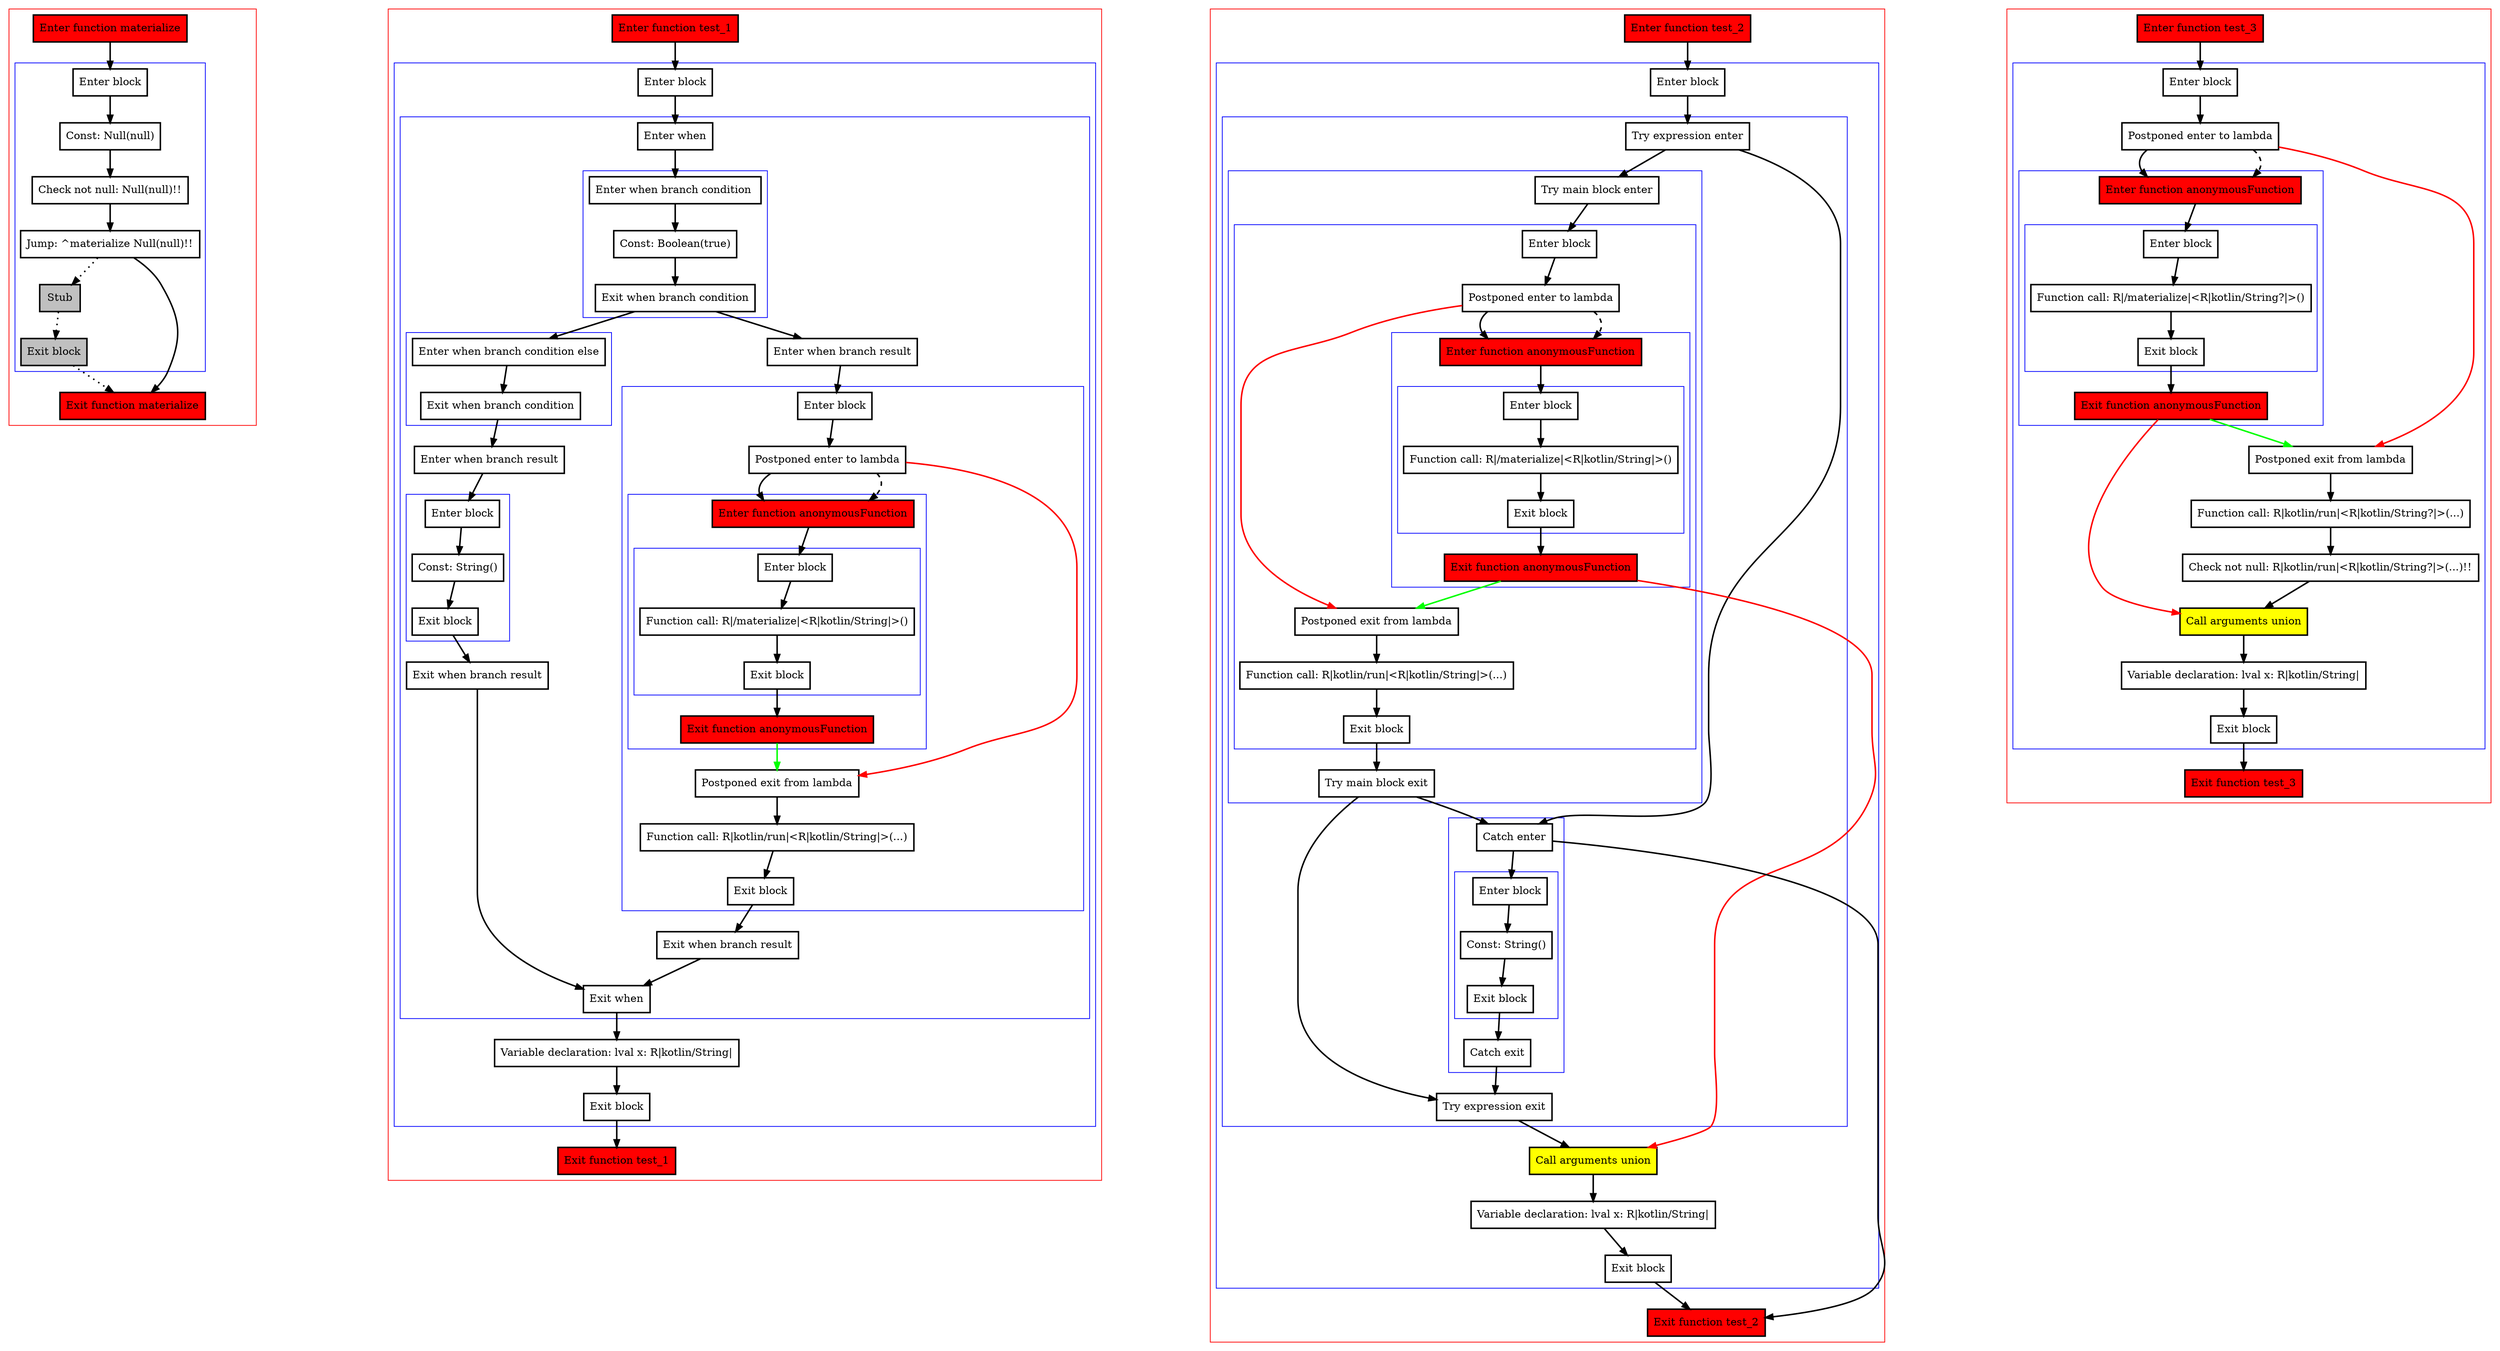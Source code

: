 digraph inplaceLambdaInControlFlowExpressions_kt {
    graph [nodesep=3]
    node [shape=box penwidth=2]
    edge [penwidth=2]

    subgraph cluster_0 {
        color=red
        0 [label="Enter function materialize" style="filled" fillcolor=red];
        subgraph cluster_1 {
            color=blue
            1 [label="Enter block"];
            2 [label="Const: Null(null)"];
            3 [label="Check not null: Null(null)!!"];
            4 [label="Jump: ^materialize Null(null)!!"];
            5 [label="Stub" style="filled" fillcolor=gray];
            6 [label="Exit block" style="filled" fillcolor=gray];
        }
        7 [label="Exit function materialize" style="filled" fillcolor=red];
    }
    0 -> {1};
    1 -> {2};
    2 -> {3};
    3 -> {4};
    4 -> {7};
    4 -> {5} [style=dotted];
    5 -> {6} [style=dotted];
    6 -> {7} [style=dotted];

    subgraph cluster_2 {
        color=red
        8 [label="Enter function test_1" style="filled" fillcolor=red];
        subgraph cluster_3 {
            color=blue
            9 [label="Enter block"];
            subgraph cluster_4 {
                color=blue
                10 [label="Enter when"];
                subgraph cluster_5 {
                    color=blue
                    11 [label="Enter when branch condition "];
                    12 [label="Const: Boolean(true)"];
                    13 [label="Exit when branch condition"];
                }
                subgraph cluster_6 {
                    color=blue
                    14 [label="Enter when branch condition else"];
                    15 [label="Exit when branch condition"];
                }
                16 [label="Enter when branch result"];
                subgraph cluster_7 {
                    color=blue
                    17 [label="Enter block"];
                    18 [label="Const: String()"];
                    19 [label="Exit block"];
                }
                20 [label="Exit when branch result"];
                21 [label="Enter when branch result"];
                subgraph cluster_8 {
                    color=blue
                    22 [label="Enter block"];
                    23 [label="Postponed enter to lambda"];
                    subgraph cluster_9 {
                        color=blue
                        32 [label="Enter function anonymousFunction" style="filled" fillcolor=red];
                        subgraph cluster_10 {
                            color=blue
                            33 [label="Enter block"];
                            34 [label="Function call: R|/materialize|<R|kotlin/String|>()"];
                            35 [label="Exit block"];
                        }
                        36 [label="Exit function anonymousFunction" style="filled" fillcolor=red];
                    }
                    24 [label="Postponed exit from lambda"];
                    25 [label="Function call: R|kotlin/run|<R|kotlin/String|>(...)"];
                    26 [label="Exit block"];
                }
                27 [label="Exit when branch result"];
                28 [label="Exit when"];
            }
            29 [label="Variable declaration: lval x: R|kotlin/String|"];
            30 [label="Exit block"];
        }
        31 [label="Exit function test_1" style="filled" fillcolor=red];
    }
    8 -> {9};
    9 -> {10};
    10 -> {11};
    11 -> {12};
    12 -> {13};
    13 -> {21 14};
    14 -> {15};
    15 -> {16};
    16 -> {17};
    17 -> {18};
    18 -> {19};
    19 -> {20};
    20 -> {28};
    21 -> {22};
    22 -> {23};
    23 -> {32};
    23 -> {24} [color=red];
    23 -> {32} [style=dashed];
    24 -> {25};
    25 -> {26};
    26 -> {27};
    27 -> {28};
    28 -> {29};
    29 -> {30};
    30 -> {31};
    32 -> {33};
    33 -> {34};
    34 -> {35};
    35 -> {36};
    36 -> {24} [color=green];

    subgraph cluster_11 {
        color=red
        37 [label="Enter function test_2" style="filled" fillcolor=red];
        subgraph cluster_12 {
            color=blue
            38 [label="Enter block"];
            subgraph cluster_13 {
                color=blue
                39 [label="Try expression enter"];
                subgraph cluster_14 {
                    color=blue
                    40 [label="Try main block enter"];
                    subgraph cluster_15 {
                        color=blue
                        41 [label="Enter block"];
                        42 [label="Postponed enter to lambda"];
                        subgraph cluster_16 {
                            color=blue
                            57 [label="Enter function anonymousFunction" style="filled" fillcolor=red];
                            subgraph cluster_17 {
                                color=blue
                                58 [label="Enter block"];
                                59 [label="Function call: R|/materialize|<R|kotlin/String|>()"];
                                60 [label="Exit block"];
                            }
                            61 [label="Exit function anonymousFunction" style="filled" fillcolor=red];
                        }
                        43 [label="Postponed exit from lambda"];
                        44 [label="Function call: R|kotlin/run|<R|kotlin/String|>(...)"];
                        45 [label="Exit block"];
                    }
                    46 [label="Try main block exit"];
                }
                subgraph cluster_18 {
                    color=blue
                    47 [label="Catch enter"];
                    subgraph cluster_19 {
                        color=blue
                        48 [label="Enter block"];
                        49 [label="Const: String()"];
                        50 [label="Exit block"];
                    }
                    51 [label="Catch exit"];
                }
                52 [label="Try expression exit"];
            }
            53 [label="Call arguments union" style="filled" fillcolor=yellow];
            54 [label="Variable declaration: lval x: R|kotlin/String|"];
            55 [label="Exit block"];
        }
        56 [label="Exit function test_2" style="filled" fillcolor=red];
    }
    37 -> {38};
    38 -> {39};
    39 -> {40 47};
    40 -> {41};
    41 -> {42};
    42 -> {57};
    42 -> {43} [color=red];
    42 -> {57} [style=dashed];
    43 -> {44};
    44 -> {45};
    45 -> {46};
    46 -> {52 47};
    47 -> {56 48};
    48 -> {49};
    49 -> {50};
    50 -> {51};
    51 -> {52};
    52 -> {53};
    53 -> {54};
    54 -> {55};
    55 -> {56};
    57 -> {58};
    58 -> {59};
    59 -> {60};
    60 -> {61};
    61 -> {53} [color=red];
    61 -> {43} [color=green];

    subgraph cluster_20 {
        color=red
        62 [label="Enter function test_3" style="filled" fillcolor=red];
        subgraph cluster_21 {
            color=blue
            63 [label="Enter block"];
            64 [label="Postponed enter to lambda"];
            subgraph cluster_22 {
                color=blue
                72 [label="Enter function anonymousFunction" style="filled" fillcolor=red];
                subgraph cluster_23 {
                    color=blue
                    73 [label="Enter block"];
                    74 [label="Function call: R|/materialize|<R|kotlin/String?|>()"];
                    75 [label="Exit block"];
                }
                76 [label="Exit function anonymousFunction" style="filled" fillcolor=red];
            }
            65 [label="Postponed exit from lambda"];
            66 [label="Function call: R|kotlin/run|<R|kotlin/String?|>(...)"];
            67 [label="Check not null: R|kotlin/run|<R|kotlin/String?|>(...)!!"];
            68 [label="Call arguments union" style="filled" fillcolor=yellow];
            69 [label="Variable declaration: lval x: R|kotlin/String|"];
            70 [label="Exit block"];
        }
        71 [label="Exit function test_3" style="filled" fillcolor=red];
    }
    62 -> {63};
    63 -> {64};
    64 -> {72};
    64 -> {65} [color=red];
    64 -> {72} [style=dashed];
    65 -> {66};
    66 -> {67};
    67 -> {68};
    68 -> {69};
    69 -> {70};
    70 -> {71};
    72 -> {73};
    73 -> {74};
    74 -> {75};
    75 -> {76};
    76 -> {68} [color=red];
    76 -> {65} [color=green];

}
